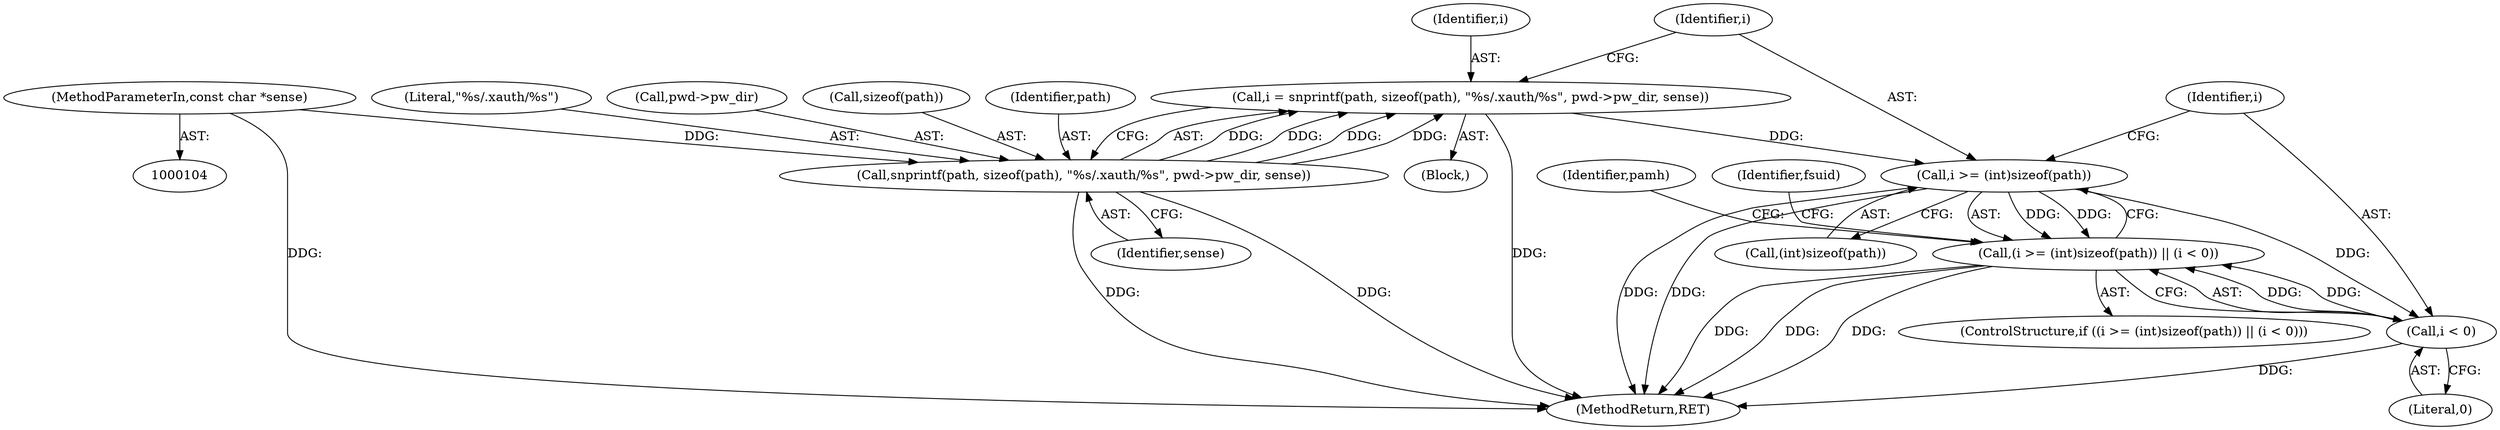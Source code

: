 digraph "0_altlinux_ffe7058c70253d574b1963c7c93002bd410fddc9@API" {
"1000131" [label="(Call,i = snprintf(path, sizeof(path), \"%s/.xauth/%s\", pwd->pw_dir, sense))"];
"1000133" [label="(Call,snprintf(path, sizeof(path), \"%s/.xauth/%s\", pwd->pw_dir, sense))"];
"1000106" [label="(MethodParameterIn,const char *sense)"];
"1000144" [label="(Call,i >= (int)sizeof(path))"];
"1000143" [label="(Call,(i >= (int)sizeof(path)) || (i < 0))"];
"1000150" [label="(Call,i < 0)"];
"1000151" [label="(Identifier,i)"];
"1000143" [label="(Call,(i >= (int)sizeof(path)) || (i < 0))"];
"1000137" [label="(Literal,\"%s/.xauth/%s\")"];
"1000155" [label="(Identifier,pamh)"];
"1000141" [label="(Identifier,sense)"];
"1000161" [label="(Identifier,fsuid)"];
"1000142" [label="(ControlStructure,if ((i >= (int)sizeof(path)) || (i < 0)))"];
"1000138" [label="(Call,pwd->pw_dir)"];
"1000135" [label="(Call,sizeof(path))"];
"1000146" [label="(Call,(int)sizeof(path))"];
"1000133" [label="(Call,snprintf(path, sizeof(path), \"%s/.xauth/%s\", pwd->pw_dir, sense))"];
"1000131" [label="(Call,i = snprintf(path, sizeof(path), \"%s/.xauth/%s\", pwd->pw_dir, sense))"];
"1000106" [label="(MethodParameterIn,const char *sense)"];
"1000134" [label="(Identifier,path)"];
"1000114" [label="(Block,)"];
"1000132" [label="(Identifier,i)"];
"1000152" [label="(Literal,0)"];
"1000145" [label="(Identifier,i)"];
"1000150" [label="(Call,i < 0)"];
"1000144" [label="(Call,i >= (int)sizeof(path))"];
"1000254" [label="(MethodReturn,RET)"];
"1000131" -> "1000114"  [label="AST: "];
"1000131" -> "1000133"  [label="CFG: "];
"1000132" -> "1000131"  [label="AST: "];
"1000133" -> "1000131"  [label="AST: "];
"1000145" -> "1000131"  [label="CFG: "];
"1000131" -> "1000254"  [label="DDG: "];
"1000133" -> "1000131"  [label="DDG: "];
"1000133" -> "1000131"  [label="DDG: "];
"1000133" -> "1000131"  [label="DDG: "];
"1000133" -> "1000131"  [label="DDG: "];
"1000131" -> "1000144"  [label="DDG: "];
"1000133" -> "1000141"  [label="CFG: "];
"1000134" -> "1000133"  [label="AST: "];
"1000135" -> "1000133"  [label="AST: "];
"1000137" -> "1000133"  [label="AST: "];
"1000138" -> "1000133"  [label="AST: "];
"1000141" -> "1000133"  [label="AST: "];
"1000133" -> "1000254"  [label="DDG: "];
"1000133" -> "1000254"  [label="DDG: "];
"1000106" -> "1000133"  [label="DDG: "];
"1000106" -> "1000104"  [label="AST: "];
"1000106" -> "1000254"  [label="DDG: "];
"1000144" -> "1000143"  [label="AST: "];
"1000144" -> "1000146"  [label="CFG: "];
"1000145" -> "1000144"  [label="AST: "];
"1000146" -> "1000144"  [label="AST: "];
"1000151" -> "1000144"  [label="CFG: "];
"1000143" -> "1000144"  [label="CFG: "];
"1000144" -> "1000254"  [label="DDG: "];
"1000144" -> "1000254"  [label="DDG: "];
"1000144" -> "1000143"  [label="DDG: "];
"1000144" -> "1000143"  [label="DDG: "];
"1000144" -> "1000150"  [label="DDG: "];
"1000143" -> "1000142"  [label="AST: "];
"1000143" -> "1000150"  [label="CFG: "];
"1000150" -> "1000143"  [label="AST: "];
"1000155" -> "1000143"  [label="CFG: "];
"1000161" -> "1000143"  [label="CFG: "];
"1000143" -> "1000254"  [label="DDG: "];
"1000143" -> "1000254"  [label="DDG: "];
"1000143" -> "1000254"  [label="DDG: "];
"1000150" -> "1000143"  [label="DDG: "];
"1000150" -> "1000143"  [label="DDG: "];
"1000150" -> "1000152"  [label="CFG: "];
"1000151" -> "1000150"  [label="AST: "];
"1000152" -> "1000150"  [label="AST: "];
"1000150" -> "1000254"  [label="DDG: "];
}

